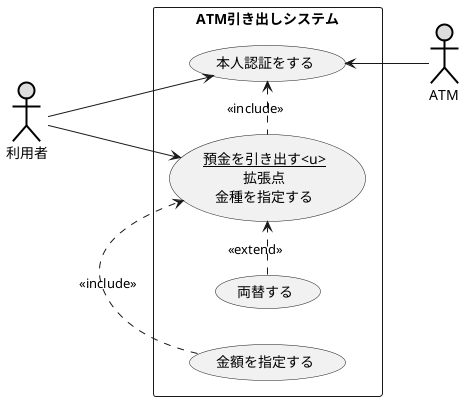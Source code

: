 @startuml ATMシステム
left to right direction
actor 利用者#DDDDDD;line:black;line.bold;
actor ATM#DDDDDD;line:black;line.bold;
rectangle ATM引き出しシステム{
    usecase 本人認証をする
    usecase 金額を指定する
    usecase 両替する
    usecase (<u>預金を引き出す<u>\n拡張点\n金種を指定する) as input
}
本人認証をする<. input: << include >>
本人認証をする <-- ATM
利用者 --> 本人認証をする
利用者 --> input
(両替する) .> input: <<extend>>
金額を指定する .> input: << include >>
